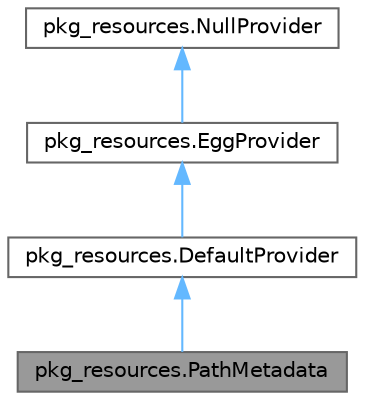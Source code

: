 digraph "pkg_resources.PathMetadata"
{
 // LATEX_PDF_SIZE
  bgcolor="transparent";
  edge [fontname=Helvetica,fontsize=10,labelfontname=Helvetica,labelfontsize=10];
  node [fontname=Helvetica,fontsize=10,shape=box,height=0.2,width=0.4];
  Node1 [id="Node000001",label="pkg_resources.PathMetadata",height=0.2,width=0.4,color="gray40", fillcolor="grey60", style="filled", fontcolor="black",tooltip=" "];
  Node2 -> Node1 [id="edge1_Node000001_Node000002",dir="back",color="steelblue1",style="solid",tooltip=" "];
  Node2 [id="Node000002",label="pkg_resources.DefaultProvider",height=0.2,width=0.4,color="gray40", fillcolor="white", style="filled",URL="$classpkg__resources_1_1_default_provider.html",tooltip=" "];
  Node3 -> Node2 [id="edge2_Node000002_Node000003",dir="back",color="steelblue1",style="solid",tooltip=" "];
  Node3 [id="Node000003",label="pkg_resources.EggProvider",height=0.2,width=0.4,color="gray40", fillcolor="white", style="filled",URL="$classpkg__resources_1_1_egg_provider.html",tooltip=" "];
  Node4 -> Node3 [id="edge3_Node000003_Node000004",dir="back",color="steelblue1",style="solid",tooltip=" "];
  Node4 [id="Node000004",label="pkg_resources.NullProvider",height=0.2,width=0.4,color="gray40", fillcolor="white", style="filled",URL="$classpkg__resources_1_1_null_provider.html",tooltip=" "];
}
